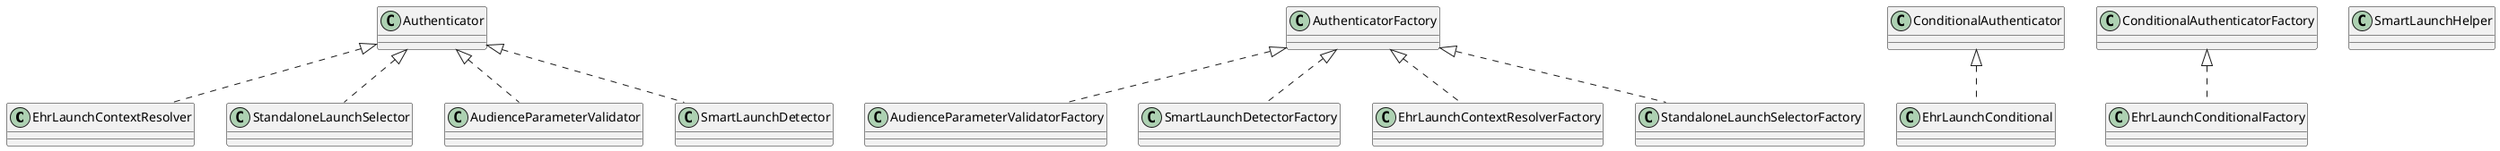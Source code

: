 @startuml
skinparam classAttributeIconSize 0
class EhrLaunchContextResolver {}
Authenticator <|.. EhrLaunchContextResolver
class AudienceParameterValidatorFactory {}
AuthenticatorFactory <|.. AudienceParameterValidatorFactory
class StandaloneLaunchSelector {}
Authenticator <|.. StandaloneLaunchSelector
class AudienceParameterValidator {}
Authenticator <|.. AudienceParameterValidator
class EhrLaunchConditional {}
ConditionalAuthenticator <|.. EhrLaunchConditional
class EhrLaunchConditionalFactory {}
ConditionalAuthenticatorFactory <|.. EhrLaunchConditionalFactory
class SmartLaunchDetector {}
Authenticator <|.. SmartLaunchDetector
class SmartLaunchHelper {}
class SmartLaunchDetectorFactory {}
AuthenticatorFactory <|.. SmartLaunchDetectorFactory
class EhrLaunchContextResolverFactory {}
AuthenticatorFactory <|.. EhrLaunchContextResolverFactory
class StandaloneLaunchSelectorFactory {}
AuthenticatorFactory <|.. StandaloneLaunchSelectorFactory
@enduml